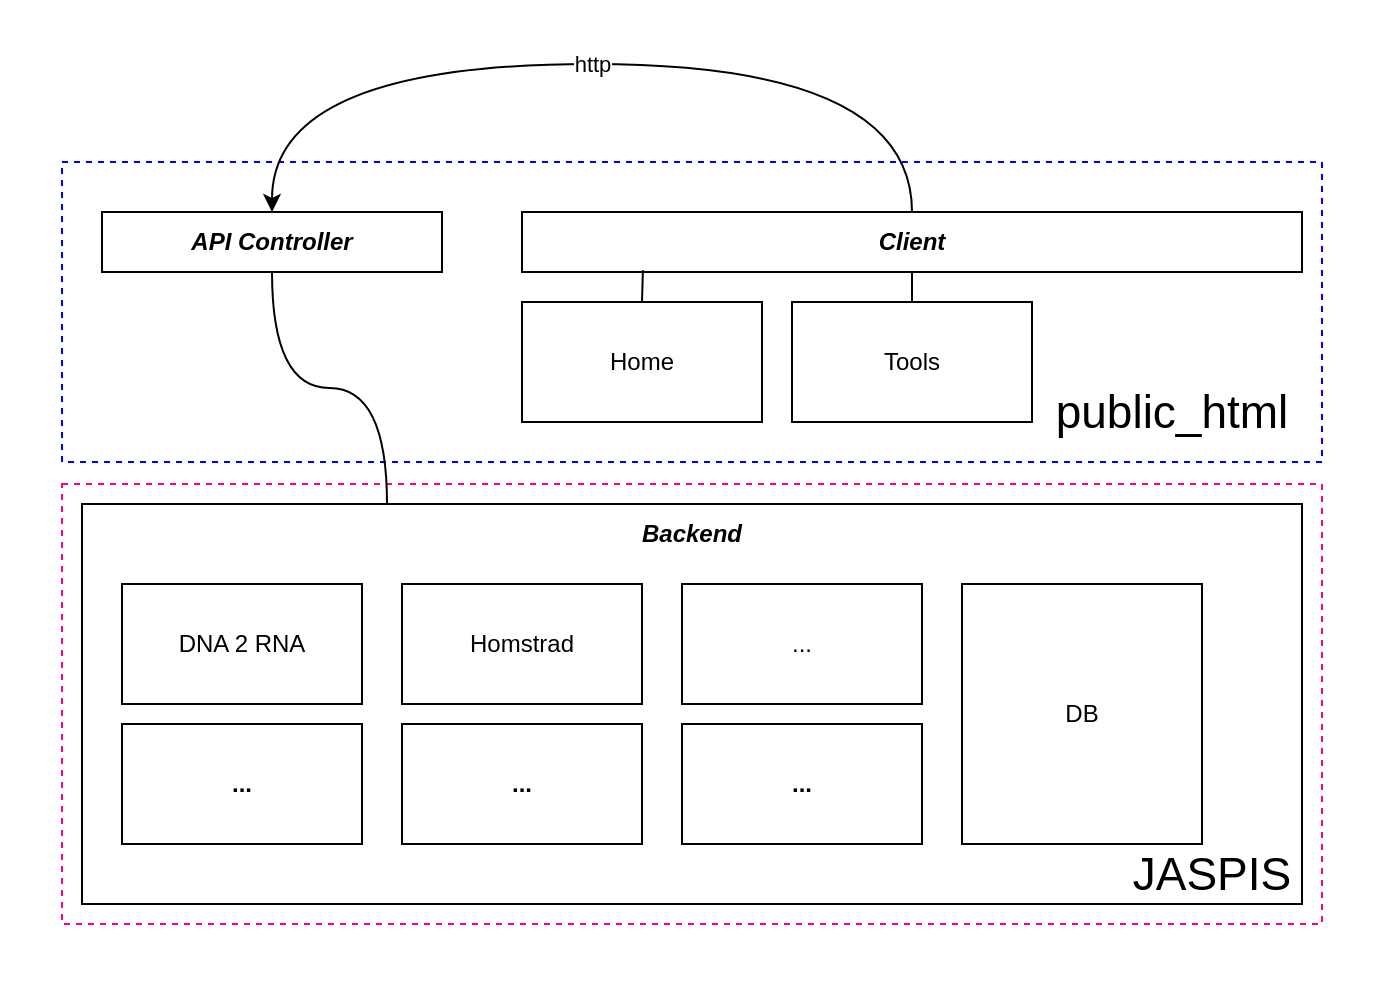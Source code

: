 <mxfile version="24.0.0" type="device">
  <diagram name="Seite-1" id="CakfwZAGAr5BX0eqp54h">
    <mxGraphModel dx="1659" dy="872" grid="1" gridSize="10" guides="1" tooltips="1" connect="1" arrows="1" fold="1" page="1" pageScale="1" pageWidth="11750" pageHeight="1989" math="0" shadow="0">
      <root>
        <mxCell id="0" />
        <mxCell id="1" parent="0" />
        <mxCell id="E3cFKKF1yRhNi6ZVKfOW-15" value="" style="rounded=0;whiteSpace=wrap;html=1;fillColor=none;dashed=1;strokeColor=#0000FF;" vertex="1" parent="1">
          <mxGeometry x="180" y="369" width="630" height="150" as="geometry" />
        </mxCell>
        <mxCell id="E3cFKKF1yRhNi6ZVKfOW-9" value="" style="rounded=0;whiteSpace=wrap;html=1;fillColor=none;dashed=1;strokeColor=#FF0080;" vertex="1" parent="1">
          <mxGeometry x="180" y="530" width="630" height="220" as="geometry" />
        </mxCell>
        <mxCell id="E3cFKKF1yRhNi6ZVKfOW-1" value="&lt;b&gt;&lt;i&gt;API Controller&lt;/i&gt;&lt;/b&gt;" style="rounded=0;whiteSpace=wrap;html=1;" vertex="1" parent="1">
          <mxGeometry x="200" y="394" width="170" height="30" as="geometry" />
        </mxCell>
        <mxCell id="E3cFKKF1yRhNi6ZVKfOW-4" value="" style="rounded=0;whiteSpace=wrap;html=1;" vertex="1" parent="1">
          <mxGeometry x="190" y="540" width="610" height="200" as="geometry" />
        </mxCell>
        <mxCell id="E3cFKKF1yRhNi6ZVKfOW-5" value="&lt;b&gt;&lt;i&gt;Backend&lt;/i&gt;&lt;/b&gt;" style="text;html=1;align=center;verticalAlign=middle;whiteSpace=wrap;rounded=0;" vertex="1" parent="1">
          <mxGeometry x="190" y="540" width="610" height="30" as="geometry" />
        </mxCell>
        <mxCell id="E3cFKKF1yRhNi6ZVKfOW-6" value="DNA 2 RNA" style="rounded=0;whiteSpace=wrap;html=1;" vertex="1" parent="1">
          <mxGeometry x="210" y="580" width="120" height="60" as="geometry" />
        </mxCell>
        <mxCell id="E3cFKKF1yRhNi6ZVKfOW-7" value="Homstrad" style="rounded=0;whiteSpace=wrap;html=1;" vertex="1" parent="1">
          <mxGeometry x="350" y="580" width="120" height="60" as="geometry" />
        </mxCell>
        <mxCell id="E3cFKKF1yRhNi6ZVKfOW-8" value="..." style="rounded=0;whiteSpace=wrap;html=1;" vertex="1" parent="1">
          <mxGeometry x="490" y="580" width="120" height="60" as="geometry" />
        </mxCell>
        <mxCell id="E3cFKKF1yRhNi6ZVKfOW-10" value="..." style="rounded=0;whiteSpace=wrap;html=1;fontStyle=1" vertex="1" parent="1">
          <mxGeometry x="490" y="650" width="120" height="60" as="geometry" />
        </mxCell>
        <mxCell id="E3cFKKF1yRhNi6ZVKfOW-11" value="..." style="rounded=0;whiteSpace=wrap;html=1;fontStyle=1" vertex="1" parent="1">
          <mxGeometry x="350" y="650" width="120" height="60" as="geometry" />
        </mxCell>
        <mxCell id="E3cFKKF1yRhNi6ZVKfOW-13" value="..." style="rounded=0;whiteSpace=wrap;html=1;fontStyle=1" vertex="1" parent="1">
          <mxGeometry x="210" y="650" width="120" height="60" as="geometry" />
        </mxCell>
        <mxCell id="E3cFKKF1yRhNi6ZVKfOW-14" value="&lt;font style=&quot;font-size: 23px;&quot;&gt;JASPIS&lt;/font&gt;" style="text;html=1;align=center;verticalAlign=middle;whiteSpace=wrap;rounded=0;" vertex="1" parent="1">
          <mxGeometry x="720" y="710" width="70" height="30" as="geometry" />
        </mxCell>
        <mxCell id="E3cFKKF1yRhNi6ZVKfOW-26" value="http" style="edgeStyle=orthogonalEdgeStyle;rounded=0;orthogonalLoop=1;jettySize=auto;html=1;exitX=0.5;exitY=0;exitDx=0;exitDy=0;entryX=0.5;entryY=0;entryDx=0;entryDy=0;curved=1;" edge="1" parent="1" source="E3cFKKF1yRhNi6ZVKfOW-16" target="E3cFKKF1yRhNi6ZVKfOW-1">
          <mxGeometry relative="1" as="geometry">
            <Array as="points">
              <mxPoint x="605" y="320" />
              <mxPoint x="285" y="320" />
            </Array>
          </mxGeometry>
        </mxCell>
        <mxCell id="E3cFKKF1yRhNi6ZVKfOW-16" value="&lt;b&gt;&lt;i&gt;Client&lt;/i&gt;&lt;/b&gt;" style="rounded=0;whiteSpace=wrap;html=1;" vertex="1" parent="1">
          <mxGeometry x="410" y="394" width="390" height="30" as="geometry" />
        </mxCell>
        <mxCell id="E3cFKKF1yRhNi6ZVKfOW-17" value="&lt;font style=&quot;font-size: 23px;&quot;&gt;public_html&lt;/font&gt;" style="text;html=1;align=center;verticalAlign=middle;whiteSpace=wrap;rounded=0;" vertex="1" parent="1">
          <mxGeometry x="680" y="479" width="110" height="30" as="geometry" />
        </mxCell>
        <mxCell id="E3cFKKF1yRhNi6ZVKfOW-19" value="Home" style="rounded=0;whiteSpace=wrap;html=1;" vertex="1" parent="1">
          <mxGeometry x="410" y="439" width="120" height="60" as="geometry" />
        </mxCell>
        <mxCell id="E3cFKKF1yRhNi6ZVKfOW-22" style="edgeStyle=orthogonalEdgeStyle;rounded=0;orthogonalLoop=1;jettySize=auto;html=1;exitX=0.5;exitY=0;exitDx=0;exitDy=0;entryX=0.5;entryY=1;entryDx=0;entryDy=0;endArrow=none;endFill=0;" edge="1" parent="1" source="E3cFKKF1yRhNi6ZVKfOW-20" target="E3cFKKF1yRhNi6ZVKfOW-16">
          <mxGeometry relative="1" as="geometry" />
        </mxCell>
        <mxCell id="E3cFKKF1yRhNi6ZVKfOW-20" value="Tools" style="rounded=0;whiteSpace=wrap;html=1;" vertex="1" parent="1">
          <mxGeometry x="545" y="439" width="120" height="60" as="geometry" />
        </mxCell>
        <mxCell id="E3cFKKF1yRhNi6ZVKfOW-21" style="edgeStyle=orthogonalEdgeStyle;rounded=0;orthogonalLoop=1;jettySize=auto;html=1;exitX=0.5;exitY=0;exitDx=0;exitDy=0;entryX=0.155;entryY=0.971;entryDx=0;entryDy=0;entryPerimeter=0;endArrow=none;endFill=0;" edge="1" parent="1" source="E3cFKKF1yRhNi6ZVKfOW-19" target="E3cFKKF1yRhNi6ZVKfOW-16">
          <mxGeometry relative="1" as="geometry" />
        </mxCell>
        <mxCell id="E3cFKKF1yRhNi6ZVKfOW-23" value="&lt;span style=&quot;font-weight: normal;&quot;&gt;DB&lt;/span&gt;" style="rounded=0;whiteSpace=wrap;html=1;fontStyle=1" vertex="1" parent="1">
          <mxGeometry x="630" y="580" width="120" height="130" as="geometry" />
        </mxCell>
        <mxCell id="E3cFKKF1yRhNi6ZVKfOW-24" style="edgeStyle=orthogonalEdgeStyle;rounded=0;orthogonalLoop=1;jettySize=auto;html=1;exitX=0.5;exitY=1;exitDx=0;exitDy=0;entryX=0.25;entryY=0;entryDx=0;entryDy=0;startArrow=none;startFill=0;endArrow=none;endFill=0;curved=1;" edge="1" parent="1" source="E3cFKKF1yRhNi6ZVKfOW-1" target="E3cFKKF1yRhNi6ZVKfOW-5">
          <mxGeometry relative="1" as="geometry" />
        </mxCell>
        <mxCell id="E3cFKKF1yRhNi6ZVKfOW-27" value="" style="rounded=0;whiteSpace=wrap;html=1;fillColor=none;dashed=1;strokeColor=#FFFFFF;" vertex="1" parent="1">
          <mxGeometry x="150" y="289" width="690" height="491" as="geometry" />
        </mxCell>
      </root>
    </mxGraphModel>
  </diagram>
</mxfile>
